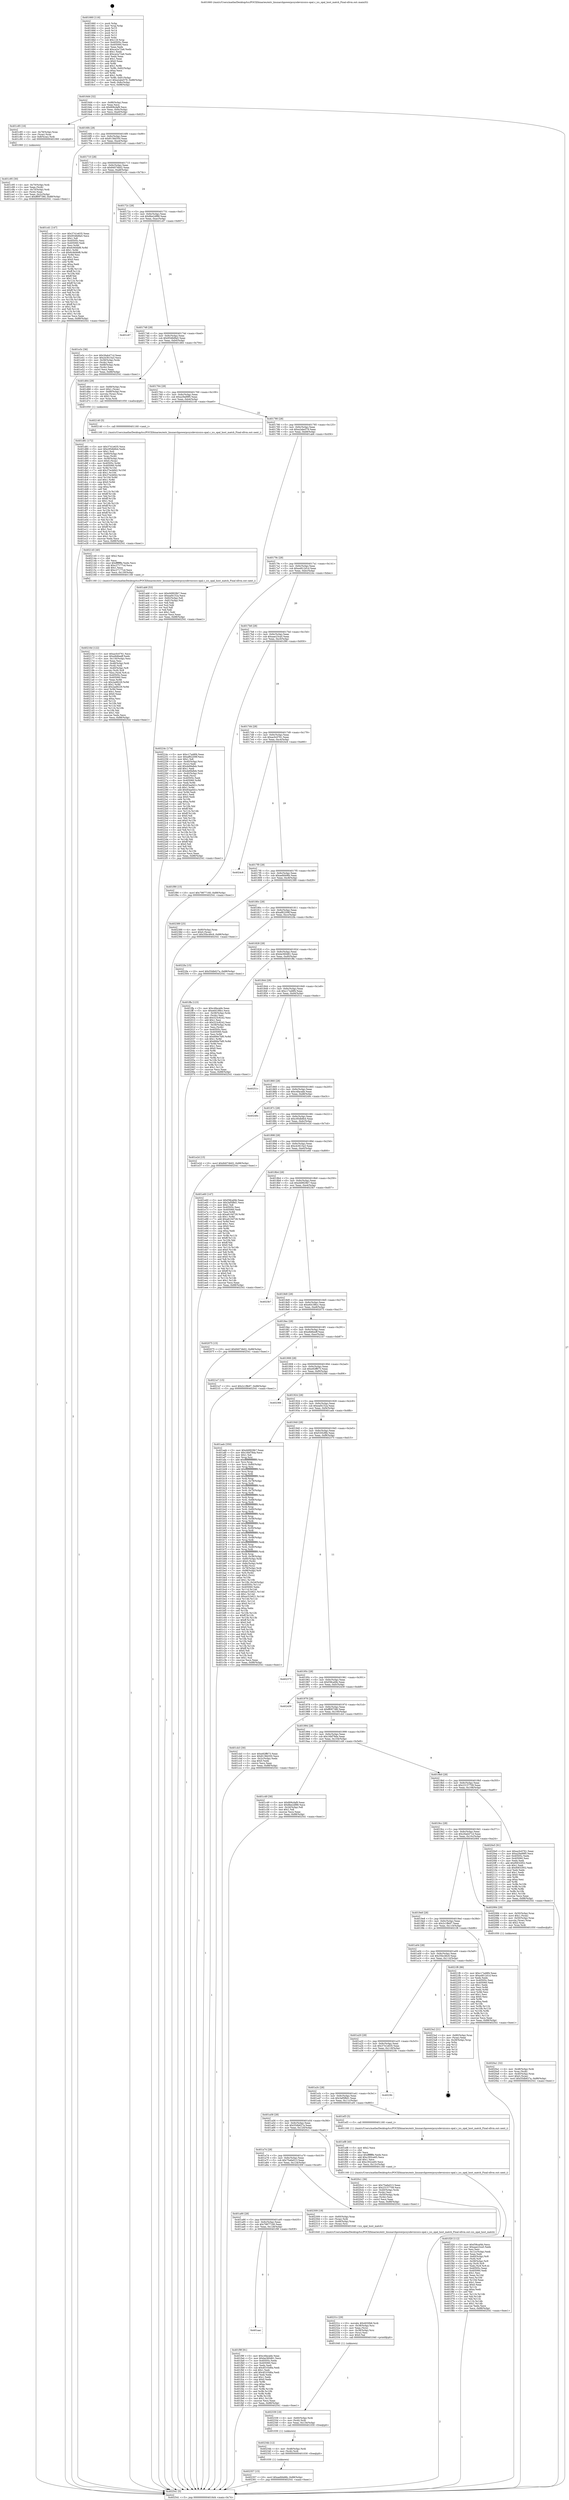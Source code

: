 digraph "0x401660" {
  label = "0x401660 (/mnt/c/Users/mathe/Desktop/tcc/POCII/binaries/extr_linuxarchpowerpcsysdevxicsics-opal.c_ics_opal_host_match_Final-ollvm.out::main(0))"
  labelloc = "t"
  node[shape=record]

  Entry [label="",width=0.3,height=0.3,shape=circle,fillcolor=black,style=filled]
  "0x4016d4" [label="{
     0x4016d4 [32]\l
     | [instrs]\l
     &nbsp;&nbsp;0x4016d4 \<+6\>: mov -0x88(%rbp),%eax\l
     &nbsp;&nbsp;0x4016da \<+2\>: mov %eax,%ecx\l
     &nbsp;&nbsp;0x4016dc \<+6\>: sub $0x806cfaf9,%ecx\l
     &nbsp;&nbsp;0x4016e2 \<+6\>: mov %eax,-0x9c(%rbp)\l
     &nbsp;&nbsp;0x4016e8 \<+6\>: mov %ecx,-0xa0(%rbp)\l
     &nbsp;&nbsp;0x4016ee \<+6\>: je 0000000000401c85 \<main+0x625\>\l
  }"]
  "0x401c85" [label="{
     0x401c85 [16]\l
     | [instrs]\l
     &nbsp;&nbsp;0x401c85 \<+4\>: mov -0x78(%rbp),%rax\l
     &nbsp;&nbsp;0x401c89 \<+3\>: mov (%rax),%rax\l
     &nbsp;&nbsp;0x401c8c \<+4\>: mov 0x8(%rax),%rdi\l
     &nbsp;&nbsp;0x401c90 \<+5\>: call 0000000000401060 \<atoi@plt\>\l
     | [calls]\l
     &nbsp;&nbsp;0x401060 \{1\} (unknown)\l
  }"]
  "0x4016f4" [label="{
     0x4016f4 [28]\l
     | [instrs]\l
     &nbsp;&nbsp;0x4016f4 \<+5\>: jmp 00000000004016f9 \<main+0x99\>\l
     &nbsp;&nbsp;0x4016f9 \<+6\>: mov -0x9c(%rbp),%eax\l
     &nbsp;&nbsp;0x4016ff \<+5\>: sub $0x8138d350,%eax\l
     &nbsp;&nbsp;0x401704 \<+6\>: mov %eax,-0xa4(%rbp)\l
     &nbsp;&nbsp;0x40170a \<+6\>: je 0000000000401cd1 \<main+0x671\>\l
  }"]
  Exit [label="",width=0.3,height=0.3,shape=circle,fillcolor=black,style=filled,peripheries=2]
  "0x401cd1" [label="{
     0x401cd1 [147]\l
     | [instrs]\l
     &nbsp;&nbsp;0x401cd1 \<+5\>: mov $0x3741e635,%eax\l
     &nbsp;&nbsp;0x401cd6 \<+5\>: mov $0x9548d9a5,%ecx\l
     &nbsp;&nbsp;0x401cdb \<+2\>: mov $0x1,%dl\l
     &nbsp;&nbsp;0x401cdd \<+7\>: mov 0x40505c,%esi\l
     &nbsp;&nbsp;0x401ce4 \<+7\>: mov 0x405060,%edi\l
     &nbsp;&nbsp;0x401ceb \<+3\>: mov %esi,%r8d\l
     &nbsp;&nbsp;0x401cee \<+7\>: add $0x6c9d4bf8,%r8d\l
     &nbsp;&nbsp;0x401cf5 \<+4\>: sub $0x1,%r8d\l
     &nbsp;&nbsp;0x401cf9 \<+7\>: sub $0x6c9d4bf8,%r8d\l
     &nbsp;&nbsp;0x401d00 \<+4\>: imul %r8d,%esi\l
     &nbsp;&nbsp;0x401d04 \<+3\>: and $0x1,%esi\l
     &nbsp;&nbsp;0x401d07 \<+3\>: cmp $0x0,%esi\l
     &nbsp;&nbsp;0x401d0a \<+4\>: sete %r9b\l
     &nbsp;&nbsp;0x401d0e \<+3\>: cmp $0xa,%edi\l
     &nbsp;&nbsp;0x401d11 \<+4\>: setl %r10b\l
     &nbsp;&nbsp;0x401d15 \<+3\>: mov %r9b,%r11b\l
     &nbsp;&nbsp;0x401d18 \<+4\>: xor $0xff,%r11b\l
     &nbsp;&nbsp;0x401d1c \<+3\>: mov %r10b,%bl\l
     &nbsp;&nbsp;0x401d1f \<+3\>: xor $0xff,%bl\l
     &nbsp;&nbsp;0x401d22 \<+3\>: xor $0x1,%dl\l
     &nbsp;&nbsp;0x401d25 \<+3\>: mov %r11b,%r14b\l
     &nbsp;&nbsp;0x401d28 \<+4\>: and $0xff,%r14b\l
     &nbsp;&nbsp;0x401d2c \<+3\>: and %dl,%r9b\l
     &nbsp;&nbsp;0x401d2f \<+3\>: mov %bl,%r15b\l
     &nbsp;&nbsp;0x401d32 \<+4\>: and $0xff,%r15b\l
     &nbsp;&nbsp;0x401d36 \<+3\>: and %dl,%r10b\l
     &nbsp;&nbsp;0x401d39 \<+3\>: or %r9b,%r14b\l
     &nbsp;&nbsp;0x401d3c \<+3\>: or %r10b,%r15b\l
     &nbsp;&nbsp;0x401d3f \<+3\>: xor %r15b,%r14b\l
     &nbsp;&nbsp;0x401d42 \<+3\>: or %bl,%r11b\l
     &nbsp;&nbsp;0x401d45 \<+4\>: xor $0xff,%r11b\l
     &nbsp;&nbsp;0x401d49 \<+3\>: or $0x1,%dl\l
     &nbsp;&nbsp;0x401d4c \<+3\>: and %dl,%r11b\l
     &nbsp;&nbsp;0x401d4f \<+3\>: or %r11b,%r14b\l
     &nbsp;&nbsp;0x401d52 \<+4\>: test $0x1,%r14b\l
     &nbsp;&nbsp;0x401d56 \<+3\>: cmovne %ecx,%eax\l
     &nbsp;&nbsp;0x401d59 \<+6\>: mov %eax,-0x88(%rbp)\l
     &nbsp;&nbsp;0x401d5f \<+5\>: jmp 0000000000402541 \<main+0xee1\>\l
  }"]
  "0x401710" [label="{
     0x401710 [28]\l
     | [instrs]\l
     &nbsp;&nbsp;0x401710 \<+5\>: jmp 0000000000401715 \<main+0xb5\>\l
     &nbsp;&nbsp;0x401715 \<+6\>: mov -0x9c(%rbp),%eax\l
     &nbsp;&nbsp;0x40171b \<+5\>: sub $0x84074b02,%eax\l
     &nbsp;&nbsp;0x401720 \<+6\>: mov %eax,-0xa8(%rbp)\l
     &nbsp;&nbsp;0x401726 \<+6\>: je 0000000000401e3c \<main+0x7dc\>\l
  }"]
  "0x402357" [label="{
     0x402357 [15]\l
     | [instrs]\l
     &nbsp;&nbsp;0x402357 \<+10\>: movl $0xaefd4d6b,-0x88(%rbp)\l
     &nbsp;&nbsp;0x402361 \<+5\>: jmp 0000000000402541 \<main+0xee1\>\l
  }"]
  "0x401e3c" [label="{
     0x401e3c [36]\l
     | [instrs]\l
     &nbsp;&nbsp;0x401e3c \<+5\>: mov $0x26ab471d,%eax\l
     &nbsp;&nbsp;0x401e41 \<+5\>: mov $0xcb3615a3,%ecx\l
     &nbsp;&nbsp;0x401e46 \<+4\>: mov -0x58(%rbp),%rdx\l
     &nbsp;&nbsp;0x401e4a \<+2\>: mov (%rdx),%esi\l
     &nbsp;&nbsp;0x401e4c \<+4\>: mov -0x68(%rbp),%rdx\l
     &nbsp;&nbsp;0x401e50 \<+2\>: cmp (%rdx),%esi\l
     &nbsp;&nbsp;0x401e52 \<+3\>: cmovl %ecx,%eax\l
     &nbsp;&nbsp;0x401e55 \<+6\>: mov %eax,-0x88(%rbp)\l
     &nbsp;&nbsp;0x401e5b \<+5\>: jmp 0000000000402541 \<main+0xee1\>\l
  }"]
  "0x40172c" [label="{
     0x40172c [28]\l
     | [instrs]\l
     &nbsp;&nbsp;0x40172c \<+5\>: jmp 0000000000401731 \<main+0xd1\>\l
     &nbsp;&nbsp;0x401731 \<+6\>: mov -0x9c(%rbp),%eax\l
     &nbsp;&nbsp;0x401737 \<+5\>: sub $0x8be2df88,%eax\l
     &nbsp;&nbsp;0x40173c \<+6\>: mov %eax,-0xac(%rbp)\l
     &nbsp;&nbsp;0x401742 \<+6\>: je 0000000000401c67 \<main+0x607\>\l
  }"]
  "0x40234b" [label="{
     0x40234b [12]\l
     | [instrs]\l
     &nbsp;&nbsp;0x40234b \<+4\>: mov -0x48(%rbp),%rdi\l
     &nbsp;&nbsp;0x40234f \<+3\>: mov (%rdi),%rdi\l
     &nbsp;&nbsp;0x402352 \<+5\>: call 0000000000401030 \<free@plt\>\l
     | [calls]\l
     &nbsp;&nbsp;0x401030 \{1\} (unknown)\l
  }"]
  "0x401c67" [label="{
     0x401c67\l
  }", style=dashed]
  "0x401748" [label="{
     0x401748 [28]\l
     | [instrs]\l
     &nbsp;&nbsp;0x401748 \<+5\>: jmp 000000000040174d \<main+0xed\>\l
     &nbsp;&nbsp;0x40174d \<+6\>: mov -0x9c(%rbp),%eax\l
     &nbsp;&nbsp;0x401753 \<+5\>: sub $0x9548d9a5,%eax\l
     &nbsp;&nbsp;0x401758 \<+6\>: mov %eax,-0xb0(%rbp)\l
     &nbsp;&nbsp;0x40175e \<+6\>: je 0000000000401d64 \<main+0x704\>\l
  }"]
  "0x402339" [label="{
     0x402339 [18]\l
     | [instrs]\l
     &nbsp;&nbsp;0x402339 \<+4\>: mov -0x60(%rbp),%rdi\l
     &nbsp;&nbsp;0x40233d \<+3\>: mov (%rdi),%rdi\l
     &nbsp;&nbsp;0x402340 \<+6\>: mov %eax,-0x134(%rbp)\l
     &nbsp;&nbsp;0x402346 \<+5\>: call 0000000000401030 \<free@plt\>\l
     | [calls]\l
     &nbsp;&nbsp;0x401030 \{1\} (unknown)\l
  }"]
  "0x401d64" [label="{
     0x401d64 [29]\l
     | [instrs]\l
     &nbsp;&nbsp;0x401d64 \<+4\>: mov -0x68(%rbp),%rax\l
     &nbsp;&nbsp;0x401d68 \<+6\>: movl $0x1,(%rax)\l
     &nbsp;&nbsp;0x401d6e \<+4\>: mov -0x68(%rbp),%rax\l
     &nbsp;&nbsp;0x401d72 \<+3\>: movslq (%rax),%rax\l
     &nbsp;&nbsp;0x401d75 \<+4\>: shl $0x2,%rax\l
     &nbsp;&nbsp;0x401d79 \<+3\>: mov %rax,%rdi\l
     &nbsp;&nbsp;0x401d7c \<+5\>: call 0000000000401050 \<malloc@plt\>\l
     | [calls]\l
     &nbsp;&nbsp;0x401050 \{1\} (unknown)\l
  }"]
  "0x401764" [label="{
     0x401764 [28]\l
     | [instrs]\l
     &nbsp;&nbsp;0x401764 \<+5\>: jmp 0000000000401769 \<main+0x109\>\l
     &nbsp;&nbsp;0x401769 \<+6\>: mov -0x9c(%rbp),%eax\l
     &nbsp;&nbsp;0x40176f \<+5\>: sub $0xa29a99f5,%eax\l
     &nbsp;&nbsp;0x401774 \<+6\>: mov %eax,-0xb4(%rbp)\l
     &nbsp;&nbsp;0x40177a \<+6\>: je 0000000000402140 \<main+0xae0\>\l
  }"]
  "0x40231c" [label="{
     0x40231c [29]\l
     | [instrs]\l
     &nbsp;&nbsp;0x40231c \<+10\>: movabs $0x4030b6,%rdi\l
     &nbsp;&nbsp;0x402326 \<+4\>: mov -0x38(%rbp),%rsi\l
     &nbsp;&nbsp;0x40232a \<+2\>: mov %eax,(%rsi)\l
     &nbsp;&nbsp;0x40232c \<+4\>: mov -0x38(%rbp),%rsi\l
     &nbsp;&nbsp;0x402330 \<+2\>: mov (%rsi),%esi\l
     &nbsp;&nbsp;0x402332 \<+2\>: mov $0x0,%al\l
     &nbsp;&nbsp;0x402334 \<+5\>: call 0000000000401040 \<printf@plt\>\l
     | [calls]\l
     &nbsp;&nbsp;0x401040 \{1\} (unknown)\l
  }"]
  "0x402140" [label="{
     0x402140 [5]\l
     | [instrs]\l
     &nbsp;&nbsp;0x402140 \<+5\>: call 0000000000401160 \<next_i\>\l
     | [calls]\l
     &nbsp;&nbsp;0x401160 \{1\} (/mnt/c/Users/mathe/Desktop/tcc/POCII/binaries/extr_linuxarchpowerpcsysdevxicsics-opal.c_ics_opal_host_match_Final-ollvm.out::next_i)\l
  }"]
  "0x401780" [label="{
     0x401780 [28]\l
     | [instrs]\l
     &nbsp;&nbsp;0x401780 \<+5\>: jmp 0000000000401785 \<main+0x125\>\l
     &nbsp;&nbsp;0x401785 \<+6\>: mov -0x9c(%rbp),%eax\l
     &nbsp;&nbsp;0x40178b \<+5\>: sub $0xa2abe579,%eax\l
     &nbsp;&nbsp;0x401790 \<+6\>: mov %eax,-0xb8(%rbp)\l
     &nbsp;&nbsp;0x401796 \<+6\>: je 0000000000401ab6 \<main+0x456\>\l
  }"]
  "0x40216d" [label="{
     0x40216d [122]\l
     | [instrs]\l
     &nbsp;&nbsp;0x40216d \<+5\>: mov $0xac0c0761,%ecx\l
     &nbsp;&nbsp;0x402172 \<+5\>: mov $0xe8d6eeff,%edx\l
     &nbsp;&nbsp;0x402177 \<+6\>: mov -0x130(%rbp),%esi\l
     &nbsp;&nbsp;0x40217d \<+3\>: imul %eax,%esi\l
     &nbsp;&nbsp;0x402180 \<+4\>: mov -0x48(%rbp),%rdi\l
     &nbsp;&nbsp;0x402184 \<+3\>: mov (%rdi),%rdi\l
     &nbsp;&nbsp;0x402187 \<+4\>: mov -0x40(%rbp),%r8\l
     &nbsp;&nbsp;0x40218b \<+3\>: movslq (%r8),%r8\l
     &nbsp;&nbsp;0x40218e \<+4\>: mov %esi,(%rdi,%r8,4)\l
     &nbsp;&nbsp;0x402192 \<+7\>: mov 0x40505c,%eax\l
     &nbsp;&nbsp;0x402199 \<+7\>: mov 0x405060,%esi\l
     &nbsp;&nbsp;0x4021a0 \<+3\>: mov %eax,%r9d\l
     &nbsp;&nbsp;0x4021a3 \<+7\>: sub $0x2ad8229,%r9d\l
     &nbsp;&nbsp;0x4021aa \<+4\>: sub $0x1,%r9d\l
     &nbsp;&nbsp;0x4021ae \<+7\>: add $0x2ad8229,%r9d\l
     &nbsp;&nbsp;0x4021b5 \<+4\>: imul %r9d,%eax\l
     &nbsp;&nbsp;0x4021b9 \<+3\>: and $0x1,%eax\l
     &nbsp;&nbsp;0x4021bc \<+3\>: cmp $0x0,%eax\l
     &nbsp;&nbsp;0x4021bf \<+4\>: sete %r10b\l
     &nbsp;&nbsp;0x4021c3 \<+3\>: cmp $0xa,%esi\l
     &nbsp;&nbsp;0x4021c6 \<+4\>: setl %r11b\l
     &nbsp;&nbsp;0x4021ca \<+3\>: mov %r10b,%bl\l
     &nbsp;&nbsp;0x4021cd \<+3\>: and %r11b,%bl\l
     &nbsp;&nbsp;0x4021d0 \<+3\>: xor %r11b,%r10b\l
     &nbsp;&nbsp;0x4021d3 \<+3\>: or %r10b,%bl\l
     &nbsp;&nbsp;0x4021d6 \<+3\>: test $0x1,%bl\l
     &nbsp;&nbsp;0x4021d9 \<+3\>: cmovne %edx,%ecx\l
     &nbsp;&nbsp;0x4021dc \<+6\>: mov %ecx,-0x88(%rbp)\l
     &nbsp;&nbsp;0x4021e2 \<+5\>: jmp 0000000000402541 \<main+0xee1\>\l
  }"]
  "0x401ab6" [label="{
     0x401ab6 [53]\l
     | [instrs]\l
     &nbsp;&nbsp;0x401ab6 \<+5\>: mov $0xd49929b7,%eax\l
     &nbsp;&nbsp;0x401abb \<+5\>: mov $0xeaf4152a,%ecx\l
     &nbsp;&nbsp;0x401ac0 \<+6\>: mov -0x82(%rbp),%dl\l
     &nbsp;&nbsp;0x401ac6 \<+7\>: mov -0x81(%rbp),%sil\l
     &nbsp;&nbsp;0x401acd \<+3\>: mov %dl,%dil\l
     &nbsp;&nbsp;0x401ad0 \<+3\>: and %sil,%dil\l
     &nbsp;&nbsp;0x401ad3 \<+3\>: xor %sil,%dl\l
     &nbsp;&nbsp;0x401ad6 \<+3\>: or %dl,%dil\l
     &nbsp;&nbsp;0x401ad9 \<+4\>: test $0x1,%dil\l
     &nbsp;&nbsp;0x401add \<+3\>: cmovne %ecx,%eax\l
     &nbsp;&nbsp;0x401ae0 \<+6\>: mov %eax,-0x88(%rbp)\l
     &nbsp;&nbsp;0x401ae6 \<+5\>: jmp 0000000000402541 \<main+0xee1\>\l
  }"]
  "0x40179c" [label="{
     0x40179c [28]\l
     | [instrs]\l
     &nbsp;&nbsp;0x40179c \<+5\>: jmp 00000000004017a1 \<main+0x141\>\l
     &nbsp;&nbsp;0x4017a1 \<+6\>: mov -0x9c(%rbp),%eax\l
     &nbsp;&nbsp;0x4017a7 \<+5\>: sub $0xa4812d1d,%eax\l
     &nbsp;&nbsp;0x4017ac \<+6\>: mov %eax,-0xbc(%rbp)\l
     &nbsp;&nbsp;0x4017b2 \<+6\>: je 000000000040224c \<main+0xbec\>\l
  }"]
  "0x402541" [label="{
     0x402541 [5]\l
     | [instrs]\l
     &nbsp;&nbsp;0x402541 \<+5\>: jmp 00000000004016d4 \<main+0x74\>\l
  }"]
  "0x401660" [label="{
     0x401660 [116]\l
     | [instrs]\l
     &nbsp;&nbsp;0x401660 \<+1\>: push %rbp\l
     &nbsp;&nbsp;0x401661 \<+3\>: mov %rsp,%rbp\l
     &nbsp;&nbsp;0x401664 \<+2\>: push %r15\l
     &nbsp;&nbsp;0x401666 \<+2\>: push %r14\l
     &nbsp;&nbsp;0x401668 \<+2\>: push %r13\l
     &nbsp;&nbsp;0x40166a \<+2\>: push %r12\l
     &nbsp;&nbsp;0x40166c \<+1\>: push %rbx\l
     &nbsp;&nbsp;0x40166d \<+7\>: sub $0x118,%rsp\l
     &nbsp;&nbsp;0x401674 \<+7\>: mov 0x40505c,%eax\l
     &nbsp;&nbsp;0x40167b \<+7\>: mov 0x405060,%ecx\l
     &nbsp;&nbsp;0x401682 \<+2\>: mov %eax,%edx\l
     &nbsp;&nbsp;0x401684 \<+6\>: add $0xca2a72a6,%edx\l
     &nbsp;&nbsp;0x40168a \<+3\>: sub $0x1,%edx\l
     &nbsp;&nbsp;0x40168d \<+6\>: sub $0xca2a72a6,%edx\l
     &nbsp;&nbsp;0x401693 \<+3\>: imul %edx,%eax\l
     &nbsp;&nbsp;0x401696 \<+3\>: and $0x1,%eax\l
     &nbsp;&nbsp;0x401699 \<+3\>: cmp $0x0,%eax\l
     &nbsp;&nbsp;0x40169c \<+4\>: sete %r8b\l
     &nbsp;&nbsp;0x4016a0 \<+4\>: and $0x1,%r8b\l
     &nbsp;&nbsp;0x4016a4 \<+7\>: mov %r8b,-0x82(%rbp)\l
     &nbsp;&nbsp;0x4016ab \<+3\>: cmp $0xa,%ecx\l
     &nbsp;&nbsp;0x4016ae \<+4\>: setl %r8b\l
     &nbsp;&nbsp;0x4016b2 \<+4\>: and $0x1,%r8b\l
     &nbsp;&nbsp;0x4016b6 \<+7\>: mov %r8b,-0x81(%rbp)\l
     &nbsp;&nbsp;0x4016bd \<+10\>: movl $0xa2abe579,-0x88(%rbp)\l
     &nbsp;&nbsp;0x4016c7 \<+6\>: mov %edi,-0x8c(%rbp)\l
     &nbsp;&nbsp;0x4016cd \<+7\>: mov %rsi,-0x98(%rbp)\l
  }"]
  "0x402145" [label="{
     0x402145 [40]\l
     | [instrs]\l
     &nbsp;&nbsp;0x402145 \<+5\>: mov $0x2,%ecx\l
     &nbsp;&nbsp;0x40214a \<+1\>: cltd\l
     &nbsp;&nbsp;0x40214b \<+2\>: idiv %ecx\l
     &nbsp;&nbsp;0x40214d \<+6\>: imul $0xfffffffe,%edx,%ecx\l
     &nbsp;&nbsp;0x402153 \<+6\>: sub $0xc27177cd,%ecx\l
     &nbsp;&nbsp;0x402159 \<+3\>: add $0x1,%ecx\l
     &nbsp;&nbsp;0x40215c \<+6\>: add $0xc27177cd,%ecx\l
     &nbsp;&nbsp;0x402162 \<+6\>: mov %ecx,-0x130(%rbp)\l
     &nbsp;&nbsp;0x402168 \<+5\>: call 0000000000401160 \<next_i\>\l
     | [calls]\l
     &nbsp;&nbsp;0x401160 \{1\} (/mnt/c/Users/mathe/Desktop/tcc/POCII/binaries/extr_linuxarchpowerpcsysdevxicsics-opal.c_ics_opal_host_match_Final-ollvm.out::next_i)\l
  }"]
  "0x40224c" [label="{
     0x40224c [174]\l
     | [instrs]\l
     &nbsp;&nbsp;0x40224c \<+5\>: mov $0xc17a48f4,%eax\l
     &nbsp;&nbsp;0x402251 \<+5\>: mov $0xaf82209f,%ecx\l
     &nbsp;&nbsp;0x402256 \<+2\>: mov $0x1,%dl\l
     &nbsp;&nbsp;0x402258 \<+4\>: mov -0x40(%rbp),%rsi\l
     &nbsp;&nbsp;0x40225c \<+2\>: mov (%rsi),%edi\l
     &nbsp;&nbsp;0x40225e \<+6\>: add $0xde6fa8eb,%edi\l
     &nbsp;&nbsp;0x402264 \<+3\>: add $0x1,%edi\l
     &nbsp;&nbsp;0x402267 \<+6\>: sub $0xde6fa8eb,%edi\l
     &nbsp;&nbsp;0x40226d \<+4\>: mov -0x40(%rbp),%rsi\l
     &nbsp;&nbsp;0x402271 \<+2\>: mov %edi,(%rsi)\l
     &nbsp;&nbsp;0x402273 \<+7\>: mov 0x40505c,%edi\l
     &nbsp;&nbsp;0x40227a \<+8\>: mov 0x405060,%r8d\l
     &nbsp;&nbsp;0x402282 \<+3\>: mov %edi,%r9d\l
     &nbsp;&nbsp;0x402285 \<+7\>: sub $0x83aa0d1c,%r9d\l
     &nbsp;&nbsp;0x40228c \<+4\>: sub $0x1,%r9d\l
     &nbsp;&nbsp;0x402290 \<+7\>: add $0x83aa0d1c,%r9d\l
     &nbsp;&nbsp;0x402297 \<+4\>: imul %r9d,%edi\l
     &nbsp;&nbsp;0x40229b \<+3\>: and $0x1,%edi\l
     &nbsp;&nbsp;0x40229e \<+3\>: cmp $0x0,%edi\l
     &nbsp;&nbsp;0x4022a1 \<+4\>: sete %r10b\l
     &nbsp;&nbsp;0x4022a5 \<+4\>: cmp $0xa,%r8d\l
     &nbsp;&nbsp;0x4022a9 \<+4\>: setl %r11b\l
     &nbsp;&nbsp;0x4022ad \<+3\>: mov %r10b,%bl\l
     &nbsp;&nbsp;0x4022b0 \<+3\>: xor $0xff,%bl\l
     &nbsp;&nbsp;0x4022b3 \<+3\>: mov %r11b,%r14b\l
     &nbsp;&nbsp;0x4022b6 \<+4\>: xor $0xff,%r14b\l
     &nbsp;&nbsp;0x4022ba \<+3\>: xor $0x0,%dl\l
     &nbsp;&nbsp;0x4022bd \<+3\>: mov %bl,%r15b\l
     &nbsp;&nbsp;0x4022c0 \<+4\>: and $0x0,%r15b\l
     &nbsp;&nbsp;0x4022c4 \<+3\>: and %dl,%r10b\l
     &nbsp;&nbsp;0x4022c7 \<+3\>: mov %r14b,%r12b\l
     &nbsp;&nbsp;0x4022ca \<+4\>: and $0x0,%r12b\l
     &nbsp;&nbsp;0x4022ce \<+3\>: and %dl,%r11b\l
     &nbsp;&nbsp;0x4022d1 \<+3\>: or %r10b,%r15b\l
     &nbsp;&nbsp;0x4022d4 \<+3\>: or %r11b,%r12b\l
     &nbsp;&nbsp;0x4022d7 \<+3\>: xor %r12b,%r15b\l
     &nbsp;&nbsp;0x4022da \<+3\>: or %r14b,%bl\l
     &nbsp;&nbsp;0x4022dd \<+3\>: xor $0xff,%bl\l
     &nbsp;&nbsp;0x4022e0 \<+3\>: or $0x0,%dl\l
     &nbsp;&nbsp;0x4022e3 \<+2\>: and %dl,%bl\l
     &nbsp;&nbsp;0x4022e5 \<+3\>: or %bl,%r15b\l
     &nbsp;&nbsp;0x4022e8 \<+4\>: test $0x1,%r15b\l
     &nbsp;&nbsp;0x4022ec \<+3\>: cmovne %ecx,%eax\l
     &nbsp;&nbsp;0x4022ef \<+6\>: mov %eax,-0x88(%rbp)\l
     &nbsp;&nbsp;0x4022f5 \<+5\>: jmp 0000000000402541 \<main+0xee1\>\l
  }"]
  "0x4017b8" [label="{
     0x4017b8 [28]\l
     | [instrs]\l
     &nbsp;&nbsp;0x4017b8 \<+5\>: jmp 00000000004017bd \<main+0x15d\>\l
     &nbsp;&nbsp;0x4017bd \<+6\>: mov -0x9c(%rbp),%eax\l
     &nbsp;&nbsp;0x4017c3 \<+5\>: sub $0xaae23ca5,%eax\l
     &nbsp;&nbsp;0x4017c8 \<+6\>: mov %eax,-0xc0(%rbp)\l
     &nbsp;&nbsp;0x4017ce \<+6\>: je 0000000000401f90 \<main+0x930\>\l
  }"]
  "0x4020a1" [label="{
     0x4020a1 [32]\l
     | [instrs]\l
     &nbsp;&nbsp;0x4020a1 \<+4\>: mov -0x48(%rbp),%rdi\l
     &nbsp;&nbsp;0x4020a5 \<+3\>: mov %rax,(%rdi)\l
     &nbsp;&nbsp;0x4020a8 \<+4\>: mov -0x40(%rbp),%rax\l
     &nbsp;&nbsp;0x4020ac \<+6\>: movl $0x0,(%rax)\l
     &nbsp;&nbsp;0x4020b2 \<+10\>: movl $0x55db627a,-0x88(%rbp)\l
     &nbsp;&nbsp;0x4020bc \<+5\>: jmp 0000000000402541 \<main+0xee1\>\l
  }"]
  "0x401f90" [label="{
     0x401f90 [15]\l
     | [instrs]\l
     &nbsp;&nbsp;0x401f90 \<+10\>: movl $0x79877160,-0x88(%rbp)\l
     &nbsp;&nbsp;0x401f9a \<+5\>: jmp 0000000000402541 \<main+0xee1\>\l
  }"]
  "0x4017d4" [label="{
     0x4017d4 [28]\l
     | [instrs]\l
     &nbsp;&nbsp;0x4017d4 \<+5\>: jmp 00000000004017d9 \<main+0x179\>\l
     &nbsp;&nbsp;0x4017d9 \<+6\>: mov -0x9c(%rbp),%eax\l
     &nbsp;&nbsp;0x4017df \<+5\>: sub $0xac0c0761,%eax\l
     &nbsp;&nbsp;0x4017e4 \<+6\>: mov %eax,-0xc4(%rbp)\l
     &nbsp;&nbsp;0x4017ea \<+6\>: je 00000000004024c6 \<main+0xe66\>\l
  }"]
  "0x401aac" [label="{
     0x401aac\l
  }", style=dashed]
  "0x4024c6" [label="{
     0x4024c6\l
  }", style=dashed]
  "0x4017f0" [label="{
     0x4017f0 [28]\l
     | [instrs]\l
     &nbsp;&nbsp;0x4017f0 \<+5\>: jmp 00000000004017f5 \<main+0x195\>\l
     &nbsp;&nbsp;0x4017f5 \<+6\>: mov -0x9c(%rbp),%eax\l
     &nbsp;&nbsp;0x4017fb \<+5\>: sub $0xaefd4d6b,%eax\l
     &nbsp;&nbsp;0x401800 \<+6\>: mov %eax,-0xc8(%rbp)\l
     &nbsp;&nbsp;0x401806 \<+6\>: je 0000000000402389 \<main+0xd29\>\l
  }"]
  "0x401f9f" [label="{
     0x401f9f [91]\l
     | [instrs]\l
     &nbsp;&nbsp;0x401f9f \<+5\>: mov $0xc4facabb,%eax\l
     &nbsp;&nbsp;0x401fa4 \<+5\>: mov $0xbe360d61,%ecx\l
     &nbsp;&nbsp;0x401fa9 \<+7\>: mov 0x40505c,%edx\l
     &nbsp;&nbsp;0x401fb0 \<+7\>: mov 0x405060,%esi\l
     &nbsp;&nbsp;0x401fb7 \<+2\>: mov %edx,%edi\l
     &nbsp;&nbsp;0x401fb9 \<+6\>: sub $0x4f103d6a,%edi\l
     &nbsp;&nbsp;0x401fbf \<+3\>: sub $0x1,%edi\l
     &nbsp;&nbsp;0x401fc2 \<+6\>: add $0x4f103d6a,%edi\l
     &nbsp;&nbsp;0x401fc8 \<+3\>: imul %edi,%edx\l
     &nbsp;&nbsp;0x401fcb \<+3\>: and $0x1,%edx\l
     &nbsp;&nbsp;0x401fce \<+3\>: cmp $0x0,%edx\l
     &nbsp;&nbsp;0x401fd1 \<+4\>: sete %r8b\l
     &nbsp;&nbsp;0x401fd5 \<+3\>: cmp $0xa,%esi\l
     &nbsp;&nbsp;0x401fd8 \<+4\>: setl %r9b\l
     &nbsp;&nbsp;0x401fdc \<+3\>: mov %r8b,%r10b\l
     &nbsp;&nbsp;0x401fdf \<+3\>: and %r9b,%r10b\l
     &nbsp;&nbsp;0x401fe2 \<+3\>: xor %r9b,%r8b\l
     &nbsp;&nbsp;0x401fe5 \<+3\>: or %r8b,%r10b\l
     &nbsp;&nbsp;0x401fe8 \<+4\>: test $0x1,%r10b\l
     &nbsp;&nbsp;0x401fec \<+3\>: cmovne %ecx,%eax\l
     &nbsp;&nbsp;0x401fef \<+6\>: mov %eax,-0x88(%rbp)\l
     &nbsp;&nbsp;0x401ff5 \<+5\>: jmp 0000000000402541 \<main+0xee1\>\l
  }"]
  "0x402389" [label="{
     0x402389 [25]\l
     | [instrs]\l
     &nbsp;&nbsp;0x402389 \<+4\>: mov -0x80(%rbp),%rax\l
     &nbsp;&nbsp;0x40238d \<+6\>: movl $0x0,(%rax)\l
     &nbsp;&nbsp;0x402393 \<+10\>: movl $0x35bc46c9,-0x88(%rbp)\l
     &nbsp;&nbsp;0x40239d \<+5\>: jmp 0000000000402541 \<main+0xee1\>\l
  }"]
  "0x40180c" [label="{
     0x40180c [28]\l
     | [instrs]\l
     &nbsp;&nbsp;0x40180c \<+5\>: jmp 0000000000401811 \<main+0x1b1\>\l
     &nbsp;&nbsp;0x401811 \<+6\>: mov -0x9c(%rbp),%eax\l
     &nbsp;&nbsp;0x401817 \<+5\>: sub $0xaf82209f,%eax\l
     &nbsp;&nbsp;0x40181c \<+6\>: mov %eax,-0xcc(%rbp)\l
     &nbsp;&nbsp;0x401822 \<+6\>: je 00000000004022fa \<main+0xc9a\>\l
  }"]
  "0x401a90" [label="{
     0x401a90 [28]\l
     | [instrs]\l
     &nbsp;&nbsp;0x401a90 \<+5\>: jmp 0000000000401a95 \<main+0x435\>\l
     &nbsp;&nbsp;0x401a95 \<+6\>: mov -0x9c(%rbp),%eax\l
     &nbsp;&nbsp;0x401a9b \<+5\>: sub $0x79877160,%eax\l
     &nbsp;&nbsp;0x401aa0 \<+6\>: mov %eax,-0x128(%rbp)\l
     &nbsp;&nbsp;0x401aa6 \<+6\>: je 0000000000401f9f \<main+0x93f\>\l
  }"]
  "0x4022fa" [label="{
     0x4022fa [15]\l
     | [instrs]\l
     &nbsp;&nbsp;0x4022fa \<+10\>: movl $0x55db627a,-0x88(%rbp)\l
     &nbsp;&nbsp;0x402304 \<+5\>: jmp 0000000000402541 \<main+0xee1\>\l
  }"]
  "0x401828" [label="{
     0x401828 [28]\l
     | [instrs]\l
     &nbsp;&nbsp;0x401828 \<+5\>: jmp 000000000040182d \<main+0x1cd\>\l
     &nbsp;&nbsp;0x40182d \<+6\>: mov -0x9c(%rbp),%eax\l
     &nbsp;&nbsp;0x401833 \<+5\>: sub $0xbe360d61,%eax\l
     &nbsp;&nbsp;0x401838 \<+6\>: mov %eax,-0xd0(%rbp)\l
     &nbsp;&nbsp;0x40183e \<+6\>: je 0000000000401ffa \<main+0x99a\>\l
  }"]
  "0x402309" [label="{
     0x402309 [19]\l
     | [instrs]\l
     &nbsp;&nbsp;0x402309 \<+4\>: mov -0x60(%rbp),%rax\l
     &nbsp;&nbsp;0x40230d \<+3\>: mov (%rax),%rdi\l
     &nbsp;&nbsp;0x402310 \<+4\>: mov -0x48(%rbp),%rax\l
     &nbsp;&nbsp;0x402314 \<+3\>: mov (%rax),%rsi\l
     &nbsp;&nbsp;0x402317 \<+5\>: call 0000000000401640 \<ics_opal_host_match\>\l
     | [calls]\l
     &nbsp;&nbsp;0x401640 \{1\} (/mnt/c/Users/mathe/Desktop/tcc/POCII/binaries/extr_linuxarchpowerpcsysdevxicsics-opal.c_ics_opal_host_match_Final-ollvm.out::ics_opal_host_match)\l
  }"]
  "0x401ffa" [label="{
     0x401ffa [123]\l
     | [instrs]\l
     &nbsp;&nbsp;0x401ffa \<+5\>: mov $0xc4facabb,%eax\l
     &nbsp;&nbsp;0x401fff \<+5\>: mov $0xe64188cc,%ecx\l
     &nbsp;&nbsp;0x402004 \<+4\>: mov -0x58(%rbp),%rdx\l
     &nbsp;&nbsp;0x402008 \<+2\>: mov (%rdx),%esi\l
     &nbsp;&nbsp;0x40200a \<+6\>: add $0x523c8242,%esi\l
     &nbsp;&nbsp;0x402010 \<+3\>: add $0x1,%esi\l
     &nbsp;&nbsp;0x402013 \<+6\>: sub $0x523c8242,%esi\l
     &nbsp;&nbsp;0x402019 \<+4\>: mov -0x58(%rbp),%rdx\l
     &nbsp;&nbsp;0x40201d \<+2\>: mov %esi,(%rdx)\l
     &nbsp;&nbsp;0x40201f \<+7\>: mov 0x40505c,%esi\l
     &nbsp;&nbsp;0x402026 \<+7\>: mov 0x405060,%edi\l
     &nbsp;&nbsp;0x40202d \<+3\>: mov %esi,%r8d\l
     &nbsp;&nbsp;0x402030 \<+7\>: sub $0x666e7bf0,%r8d\l
     &nbsp;&nbsp;0x402037 \<+4\>: sub $0x1,%r8d\l
     &nbsp;&nbsp;0x40203b \<+7\>: add $0x666e7bf0,%r8d\l
     &nbsp;&nbsp;0x402042 \<+4\>: imul %r8d,%esi\l
     &nbsp;&nbsp;0x402046 \<+3\>: and $0x1,%esi\l
     &nbsp;&nbsp;0x402049 \<+3\>: cmp $0x0,%esi\l
     &nbsp;&nbsp;0x40204c \<+4\>: sete %r9b\l
     &nbsp;&nbsp;0x402050 \<+3\>: cmp $0xa,%edi\l
     &nbsp;&nbsp;0x402053 \<+4\>: setl %r10b\l
     &nbsp;&nbsp;0x402057 \<+3\>: mov %r9b,%r11b\l
     &nbsp;&nbsp;0x40205a \<+3\>: and %r10b,%r11b\l
     &nbsp;&nbsp;0x40205d \<+3\>: xor %r10b,%r9b\l
     &nbsp;&nbsp;0x402060 \<+3\>: or %r9b,%r11b\l
     &nbsp;&nbsp;0x402063 \<+4\>: test $0x1,%r11b\l
     &nbsp;&nbsp;0x402067 \<+3\>: cmovne %ecx,%eax\l
     &nbsp;&nbsp;0x40206a \<+6\>: mov %eax,-0x88(%rbp)\l
     &nbsp;&nbsp;0x402070 \<+5\>: jmp 0000000000402541 \<main+0xee1\>\l
  }"]
  "0x401844" [label="{
     0x401844 [28]\l
     | [instrs]\l
     &nbsp;&nbsp;0x401844 \<+5\>: jmp 0000000000401849 \<main+0x1e9\>\l
     &nbsp;&nbsp;0x401849 \<+6\>: mov -0x9c(%rbp),%eax\l
     &nbsp;&nbsp;0x40184f \<+5\>: sub $0xc17a48f4,%eax\l
     &nbsp;&nbsp;0x401854 \<+6\>: mov %eax,-0xd4(%rbp)\l
     &nbsp;&nbsp;0x40185a \<+6\>: je 000000000040251c \<main+0xebc\>\l
  }"]
  "0x401a74" [label="{
     0x401a74 [28]\l
     | [instrs]\l
     &nbsp;&nbsp;0x401a74 \<+5\>: jmp 0000000000401a79 \<main+0x419\>\l
     &nbsp;&nbsp;0x401a79 \<+6\>: mov -0x9c(%rbp),%eax\l
     &nbsp;&nbsp;0x401a7f \<+5\>: sub $0x75a6e013,%eax\l
     &nbsp;&nbsp;0x401a84 \<+6\>: mov %eax,-0x124(%rbp)\l
     &nbsp;&nbsp;0x401a8a \<+6\>: je 0000000000402309 \<main+0xca9\>\l
  }"]
  "0x40251c" [label="{
     0x40251c\l
  }", style=dashed]
  "0x401860" [label="{
     0x401860 [28]\l
     | [instrs]\l
     &nbsp;&nbsp;0x401860 \<+5\>: jmp 0000000000401865 \<main+0x205\>\l
     &nbsp;&nbsp;0x401865 \<+6\>: mov -0x9c(%rbp),%eax\l
     &nbsp;&nbsp;0x40186b \<+5\>: sub $0xc4facabb,%eax\l
     &nbsp;&nbsp;0x401870 \<+6\>: mov %eax,-0xd8(%rbp)\l
     &nbsp;&nbsp;0x401876 \<+6\>: je 000000000040249c \<main+0xe3c\>\l
  }"]
  "0x4020c1" [label="{
     0x4020c1 [36]\l
     | [instrs]\l
     &nbsp;&nbsp;0x4020c1 \<+5\>: mov $0x75a6e013,%eax\l
     &nbsp;&nbsp;0x4020c6 \<+5\>: mov $0x23157709,%ecx\l
     &nbsp;&nbsp;0x4020cb \<+4\>: mov -0x40(%rbp),%rdx\l
     &nbsp;&nbsp;0x4020cf \<+2\>: mov (%rdx),%esi\l
     &nbsp;&nbsp;0x4020d1 \<+4\>: mov -0x50(%rbp),%rdx\l
     &nbsp;&nbsp;0x4020d5 \<+2\>: cmp (%rdx),%esi\l
     &nbsp;&nbsp;0x4020d7 \<+3\>: cmovl %ecx,%eax\l
     &nbsp;&nbsp;0x4020da \<+6\>: mov %eax,-0x88(%rbp)\l
     &nbsp;&nbsp;0x4020e0 \<+5\>: jmp 0000000000402541 \<main+0xee1\>\l
  }"]
  "0x40249c" [label="{
     0x40249c\l
  }", style=dashed]
  "0x40187c" [label="{
     0x40187c [28]\l
     | [instrs]\l
     &nbsp;&nbsp;0x40187c \<+5\>: jmp 0000000000401881 \<main+0x221\>\l
     &nbsp;&nbsp;0x401881 \<+6\>: mov -0x9c(%rbp),%eax\l
     &nbsp;&nbsp;0x401887 \<+5\>: sub $0xc95db6b4,%eax\l
     &nbsp;&nbsp;0x40188c \<+6\>: mov %eax,-0xdc(%rbp)\l
     &nbsp;&nbsp;0x401892 \<+6\>: je 0000000000401e2d \<main+0x7cd\>\l
  }"]
  "0x401f20" [label="{
     0x401f20 [112]\l
     | [instrs]\l
     &nbsp;&nbsp;0x401f20 \<+5\>: mov $0xf38caf4b,%ecx\l
     &nbsp;&nbsp;0x401f25 \<+5\>: mov $0xaae23ca5,%edx\l
     &nbsp;&nbsp;0x401f2a \<+2\>: xor %esi,%esi\l
     &nbsp;&nbsp;0x401f2c \<+6\>: mov -0x12c(%rbp),%edi\l
     &nbsp;&nbsp;0x401f32 \<+3\>: imul %eax,%edi\l
     &nbsp;&nbsp;0x401f35 \<+4\>: mov -0x60(%rbp),%r8\l
     &nbsp;&nbsp;0x401f39 \<+3\>: mov (%r8),%r8\l
     &nbsp;&nbsp;0x401f3c \<+4\>: mov -0x58(%rbp),%r9\l
     &nbsp;&nbsp;0x401f40 \<+3\>: movslq (%r9),%r9\l
     &nbsp;&nbsp;0x401f43 \<+4\>: mov %edi,(%r8,%r9,4)\l
     &nbsp;&nbsp;0x401f47 \<+7\>: mov 0x40505c,%eax\l
     &nbsp;&nbsp;0x401f4e \<+7\>: mov 0x405060,%edi\l
     &nbsp;&nbsp;0x401f55 \<+3\>: sub $0x1,%esi\l
     &nbsp;&nbsp;0x401f58 \<+3\>: mov %eax,%r10d\l
     &nbsp;&nbsp;0x401f5b \<+3\>: add %esi,%r10d\l
     &nbsp;&nbsp;0x401f5e \<+4\>: imul %r10d,%eax\l
     &nbsp;&nbsp;0x401f62 \<+3\>: and $0x1,%eax\l
     &nbsp;&nbsp;0x401f65 \<+3\>: cmp $0x0,%eax\l
     &nbsp;&nbsp;0x401f68 \<+4\>: sete %r11b\l
     &nbsp;&nbsp;0x401f6c \<+3\>: cmp $0xa,%edi\l
     &nbsp;&nbsp;0x401f6f \<+3\>: setl %bl\l
     &nbsp;&nbsp;0x401f72 \<+3\>: mov %r11b,%r14b\l
     &nbsp;&nbsp;0x401f75 \<+3\>: and %bl,%r14b\l
     &nbsp;&nbsp;0x401f78 \<+3\>: xor %bl,%r11b\l
     &nbsp;&nbsp;0x401f7b \<+3\>: or %r11b,%r14b\l
     &nbsp;&nbsp;0x401f7e \<+4\>: test $0x1,%r14b\l
     &nbsp;&nbsp;0x401f82 \<+3\>: cmovne %edx,%ecx\l
     &nbsp;&nbsp;0x401f85 \<+6\>: mov %ecx,-0x88(%rbp)\l
     &nbsp;&nbsp;0x401f8b \<+5\>: jmp 0000000000402541 \<main+0xee1\>\l
  }"]
  "0x401e2d" [label="{
     0x401e2d [15]\l
     | [instrs]\l
     &nbsp;&nbsp;0x401e2d \<+10\>: movl $0x84074b02,-0x88(%rbp)\l
     &nbsp;&nbsp;0x401e37 \<+5\>: jmp 0000000000402541 \<main+0xee1\>\l
  }"]
  "0x401898" [label="{
     0x401898 [28]\l
     | [instrs]\l
     &nbsp;&nbsp;0x401898 \<+5\>: jmp 000000000040189d \<main+0x23d\>\l
     &nbsp;&nbsp;0x40189d \<+6\>: mov -0x9c(%rbp),%eax\l
     &nbsp;&nbsp;0x4018a3 \<+5\>: sub $0xcb3615a3,%eax\l
     &nbsp;&nbsp;0x4018a8 \<+6\>: mov %eax,-0xe0(%rbp)\l
     &nbsp;&nbsp;0x4018ae \<+6\>: je 0000000000401e60 \<main+0x800\>\l
  }"]
  "0x401ef8" [label="{
     0x401ef8 [40]\l
     | [instrs]\l
     &nbsp;&nbsp;0x401ef8 \<+5\>: mov $0x2,%ecx\l
     &nbsp;&nbsp;0x401efd \<+1\>: cltd\l
     &nbsp;&nbsp;0x401efe \<+2\>: idiv %ecx\l
     &nbsp;&nbsp;0x401f00 \<+6\>: imul $0xfffffffe,%edx,%ecx\l
     &nbsp;&nbsp;0x401f06 \<+6\>: add $0xc302ce65,%ecx\l
     &nbsp;&nbsp;0x401f0c \<+3\>: add $0x1,%ecx\l
     &nbsp;&nbsp;0x401f0f \<+6\>: sub $0xc302ce65,%ecx\l
     &nbsp;&nbsp;0x401f15 \<+6\>: mov %ecx,-0x12c(%rbp)\l
     &nbsp;&nbsp;0x401f1b \<+5\>: call 0000000000401160 \<next_i\>\l
     | [calls]\l
     &nbsp;&nbsp;0x401160 \{1\} (/mnt/c/Users/mathe/Desktop/tcc/POCII/binaries/extr_linuxarchpowerpcsysdevxicsics-opal.c_ics_opal_host_match_Final-ollvm.out::next_i)\l
  }"]
  "0x401e60" [label="{
     0x401e60 [147]\l
     | [instrs]\l
     &nbsp;&nbsp;0x401e60 \<+5\>: mov $0xf38caf4b,%eax\l
     &nbsp;&nbsp;0x401e65 \<+5\>: mov $0x3af5f8d1,%ecx\l
     &nbsp;&nbsp;0x401e6a \<+2\>: mov $0x1,%dl\l
     &nbsp;&nbsp;0x401e6c \<+7\>: mov 0x40505c,%esi\l
     &nbsp;&nbsp;0x401e73 \<+7\>: mov 0x405060,%edi\l
     &nbsp;&nbsp;0x401e7a \<+3\>: mov %esi,%r8d\l
     &nbsp;&nbsp;0x401e7d \<+7\>: sub $0xa610d726,%r8d\l
     &nbsp;&nbsp;0x401e84 \<+4\>: sub $0x1,%r8d\l
     &nbsp;&nbsp;0x401e88 \<+7\>: add $0xa610d726,%r8d\l
     &nbsp;&nbsp;0x401e8f \<+4\>: imul %r8d,%esi\l
     &nbsp;&nbsp;0x401e93 \<+3\>: and $0x1,%esi\l
     &nbsp;&nbsp;0x401e96 \<+3\>: cmp $0x0,%esi\l
     &nbsp;&nbsp;0x401e99 \<+4\>: sete %r9b\l
     &nbsp;&nbsp;0x401e9d \<+3\>: cmp $0xa,%edi\l
     &nbsp;&nbsp;0x401ea0 \<+4\>: setl %r10b\l
     &nbsp;&nbsp;0x401ea4 \<+3\>: mov %r9b,%r11b\l
     &nbsp;&nbsp;0x401ea7 \<+4\>: xor $0xff,%r11b\l
     &nbsp;&nbsp;0x401eab \<+3\>: mov %r10b,%bl\l
     &nbsp;&nbsp;0x401eae \<+3\>: xor $0xff,%bl\l
     &nbsp;&nbsp;0x401eb1 \<+3\>: xor $0x0,%dl\l
     &nbsp;&nbsp;0x401eb4 \<+3\>: mov %r11b,%r14b\l
     &nbsp;&nbsp;0x401eb7 \<+4\>: and $0x0,%r14b\l
     &nbsp;&nbsp;0x401ebb \<+3\>: and %dl,%r9b\l
     &nbsp;&nbsp;0x401ebe \<+3\>: mov %bl,%r15b\l
     &nbsp;&nbsp;0x401ec1 \<+4\>: and $0x0,%r15b\l
     &nbsp;&nbsp;0x401ec5 \<+3\>: and %dl,%r10b\l
     &nbsp;&nbsp;0x401ec8 \<+3\>: or %r9b,%r14b\l
     &nbsp;&nbsp;0x401ecb \<+3\>: or %r10b,%r15b\l
     &nbsp;&nbsp;0x401ece \<+3\>: xor %r15b,%r14b\l
     &nbsp;&nbsp;0x401ed1 \<+3\>: or %bl,%r11b\l
     &nbsp;&nbsp;0x401ed4 \<+4\>: xor $0xff,%r11b\l
     &nbsp;&nbsp;0x401ed8 \<+3\>: or $0x0,%dl\l
     &nbsp;&nbsp;0x401edb \<+3\>: and %dl,%r11b\l
     &nbsp;&nbsp;0x401ede \<+3\>: or %r11b,%r14b\l
     &nbsp;&nbsp;0x401ee1 \<+4\>: test $0x1,%r14b\l
     &nbsp;&nbsp;0x401ee5 \<+3\>: cmovne %ecx,%eax\l
     &nbsp;&nbsp;0x401ee8 \<+6\>: mov %eax,-0x88(%rbp)\l
     &nbsp;&nbsp;0x401eee \<+5\>: jmp 0000000000402541 \<main+0xee1\>\l
  }"]
  "0x4018b4" [label="{
     0x4018b4 [28]\l
     | [instrs]\l
     &nbsp;&nbsp;0x4018b4 \<+5\>: jmp 00000000004018b9 \<main+0x259\>\l
     &nbsp;&nbsp;0x4018b9 \<+6\>: mov -0x9c(%rbp),%eax\l
     &nbsp;&nbsp;0x4018bf \<+5\>: sub $0xd49929b7,%eax\l
     &nbsp;&nbsp;0x4018c4 \<+6\>: mov %eax,-0xe4(%rbp)\l
     &nbsp;&nbsp;0x4018ca \<+6\>: je 00000000004023b7 \<main+0xd57\>\l
  }"]
  "0x401a58" [label="{
     0x401a58 [28]\l
     | [instrs]\l
     &nbsp;&nbsp;0x401a58 \<+5\>: jmp 0000000000401a5d \<main+0x3fd\>\l
     &nbsp;&nbsp;0x401a5d \<+6\>: mov -0x9c(%rbp),%eax\l
     &nbsp;&nbsp;0x401a63 \<+5\>: sub $0x55db627a,%eax\l
     &nbsp;&nbsp;0x401a68 \<+6\>: mov %eax,-0x120(%rbp)\l
     &nbsp;&nbsp;0x401a6e \<+6\>: je 00000000004020c1 \<main+0xa61\>\l
  }"]
  "0x4023b7" [label="{
     0x4023b7\l
  }", style=dashed]
  "0x4018d0" [label="{
     0x4018d0 [28]\l
     | [instrs]\l
     &nbsp;&nbsp;0x4018d0 \<+5\>: jmp 00000000004018d5 \<main+0x275\>\l
     &nbsp;&nbsp;0x4018d5 \<+6\>: mov -0x9c(%rbp),%eax\l
     &nbsp;&nbsp;0x4018db \<+5\>: sub $0xe64188cc,%eax\l
     &nbsp;&nbsp;0x4018e0 \<+6\>: mov %eax,-0xe8(%rbp)\l
     &nbsp;&nbsp;0x4018e6 \<+6\>: je 0000000000402075 \<main+0xa15\>\l
  }"]
  "0x401ef3" [label="{
     0x401ef3 [5]\l
     | [instrs]\l
     &nbsp;&nbsp;0x401ef3 \<+5\>: call 0000000000401160 \<next_i\>\l
     | [calls]\l
     &nbsp;&nbsp;0x401160 \{1\} (/mnt/c/Users/mathe/Desktop/tcc/POCII/binaries/extr_linuxarchpowerpcsysdevxicsics-opal.c_ics_opal_host_match_Final-ollvm.out::next_i)\l
  }"]
  "0x402075" [label="{
     0x402075 [15]\l
     | [instrs]\l
     &nbsp;&nbsp;0x402075 \<+10\>: movl $0x84074b02,-0x88(%rbp)\l
     &nbsp;&nbsp;0x40207f \<+5\>: jmp 0000000000402541 \<main+0xee1\>\l
  }"]
  "0x4018ec" [label="{
     0x4018ec [28]\l
     | [instrs]\l
     &nbsp;&nbsp;0x4018ec \<+5\>: jmp 00000000004018f1 \<main+0x291\>\l
     &nbsp;&nbsp;0x4018f1 \<+6\>: mov -0x9c(%rbp),%eax\l
     &nbsp;&nbsp;0x4018f7 \<+5\>: sub $0xe8d6eeff,%eax\l
     &nbsp;&nbsp;0x4018fc \<+6\>: mov %eax,-0xec(%rbp)\l
     &nbsp;&nbsp;0x401902 \<+6\>: je 00000000004021e7 \<main+0xb87\>\l
  }"]
  "0x401a3c" [label="{
     0x401a3c [28]\l
     | [instrs]\l
     &nbsp;&nbsp;0x401a3c \<+5\>: jmp 0000000000401a41 \<main+0x3e1\>\l
     &nbsp;&nbsp;0x401a41 \<+6\>: mov -0x9c(%rbp),%eax\l
     &nbsp;&nbsp;0x401a47 \<+5\>: sub $0x3af5f8d1,%eax\l
     &nbsp;&nbsp;0x401a4c \<+6\>: mov %eax,-0x11c(%rbp)\l
     &nbsp;&nbsp;0x401a52 \<+6\>: je 0000000000401ef3 \<main+0x893\>\l
  }"]
  "0x4021e7" [label="{
     0x4021e7 [15]\l
     | [instrs]\l
     &nbsp;&nbsp;0x4021e7 \<+10\>: movl $0x2c1ffe97,-0x88(%rbp)\l
     &nbsp;&nbsp;0x4021f1 \<+5\>: jmp 0000000000402541 \<main+0xee1\>\l
  }"]
  "0x401908" [label="{
     0x401908 [28]\l
     | [instrs]\l
     &nbsp;&nbsp;0x401908 \<+5\>: jmp 000000000040190d \<main+0x2ad\>\l
     &nbsp;&nbsp;0x40190d \<+6\>: mov -0x9c(%rbp),%eax\l
     &nbsp;&nbsp;0x401913 \<+5\>: sub $0xe92ff673,%eax\l
     &nbsp;&nbsp;0x401918 \<+6\>: mov %eax,-0xf0(%rbp)\l
     &nbsp;&nbsp;0x40191e \<+6\>: je 0000000000402366 \<main+0xd06\>\l
  }"]
  "0x4023fc" [label="{
     0x4023fc\l
  }", style=dashed]
  "0x402366" [label="{
     0x402366\l
  }", style=dashed]
  "0x401924" [label="{
     0x401924 [28]\l
     | [instrs]\l
     &nbsp;&nbsp;0x401924 \<+5\>: jmp 0000000000401929 \<main+0x2c9\>\l
     &nbsp;&nbsp;0x401929 \<+6\>: mov -0x9c(%rbp),%eax\l
     &nbsp;&nbsp;0x40192f \<+5\>: sub $0xeaf4152a,%eax\l
     &nbsp;&nbsp;0x401934 \<+6\>: mov %eax,-0xf4(%rbp)\l
     &nbsp;&nbsp;0x40193a \<+6\>: je 0000000000401aeb \<main+0x48b\>\l
  }"]
  "0x401a20" [label="{
     0x401a20 [28]\l
     | [instrs]\l
     &nbsp;&nbsp;0x401a20 \<+5\>: jmp 0000000000401a25 \<main+0x3c5\>\l
     &nbsp;&nbsp;0x401a25 \<+6\>: mov -0x9c(%rbp),%eax\l
     &nbsp;&nbsp;0x401a2b \<+5\>: sub $0x3741e635,%eax\l
     &nbsp;&nbsp;0x401a30 \<+6\>: mov %eax,-0x118(%rbp)\l
     &nbsp;&nbsp;0x401a36 \<+6\>: je 00000000004023fc \<main+0xd9c\>\l
  }"]
  "0x401aeb" [label="{
     0x401aeb [350]\l
     | [instrs]\l
     &nbsp;&nbsp;0x401aeb \<+5\>: mov $0xd49929b7,%eax\l
     &nbsp;&nbsp;0x401af0 \<+5\>: mov $0x16bf78da,%ecx\l
     &nbsp;&nbsp;0x401af5 \<+2\>: mov $0x1,%dl\l
     &nbsp;&nbsp;0x401af7 \<+3\>: mov %rsp,%rsi\l
     &nbsp;&nbsp;0x401afa \<+4\>: add $0xfffffffffffffff0,%rsi\l
     &nbsp;&nbsp;0x401afe \<+3\>: mov %rsi,%rsp\l
     &nbsp;&nbsp;0x401b01 \<+4\>: mov %rsi,-0x80(%rbp)\l
     &nbsp;&nbsp;0x401b05 \<+3\>: mov %rsp,%rsi\l
     &nbsp;&nbsp;0x401b08 \<+4\>: add $0xfffffffffffffff0,%rsi\l
     &nbsp;&nbsp;0x401b0c \<+3\>: mov %rsi,%rsp\l
     &nbsp;&nbsp;0x401b0f \<+3\>: mov %rsp,%rdi\l
     &nbsp;&nbsp;0x401b12 \<+4\>: add $0xfffffffffffffff0,%rdi\l
     &nbsp;&nbsp;0x401b16 \<+3\>: mov %rdi,%rsp\l
     &nbsp;&nbsp;0x401b19 \<+4\>: mov %rdi,-0x78(%rbp)\l
     &nbsp;&nbsp;0x401b1d \<+3\>: mov %rsp,%rdi\l
     &nbsp;&nbsp;0x401b20 \<+4\>: add $0xfffffffffffffff0,%rdi\l
     &nbsp;&nbsp;0x401b24 \<+3\>: mov %rdi,%rsp\l
     &nbsp;&nbsp;0x401b27 \<+4\>: mov %rdi,-0x70(%rbp)\l
     &nbsp;&nbsp;0x401b2b \<+3\>: mov %rsp,%rdi\l
     &nbsp;&nbsp;0x401b2e \<+4\>: add $0xfffffffffffffff0,%rdi\l
     &nbsp;&nbsp;0x401b32 \<+3\>: mov %rdi,%rsp\l
     &nbsp;&nbsp;0x401b35 \<+4\>: mov %rdi,-0x68(%rbp)\l
     &nbsp;&nbsp;0x401b39 \<+3\>: mov %rsp,%rdi\l
     &nbsp;&nbsp;0x401b3c \<+4\>: add $0xfffffffffffffff0,%rdi\l
     &nbsp;&nbsp;0x401b40 \<+3\>: mov %rdi,%rsp\l
     &nbsp;&nbsp;0x401b43 \<+4\>: mov %rdi,-0x60(%rbp)\l
     &nbsp;&nbsp;0x401b47 \<+3\>: mov %rsp,%rdi\l
     &nbsp;&nbsp;0x401b4a \<+4\>: add $0xfffffffffffffff0,%rdi\l
     &nbsp;&nbsp;0x401b4e \<+3\>: mov %rdi,%rsp\l
     &nbsp;&nbsp;0x401b51 \<+4\>: mov %rdi,-0x58(%rbp)\l
     &nbsp;&nbsp;0x401b55 \<+3\>: mov %rsp,%rdi\l
     &nbsp;&nbsp;0x401b58 \<+4\>: add $0xfffffffffffffff0,%rdi\l
     &nbsp;&nbsp;0x401b5c \<+3\>: mov %rdi,%rsp\l
     &nbsp;&nbsp;0x401b5f \<+4\>: mov %rdi,-0x50(%rbp)\l
     &nbsp;&nbsp;0x401b63 \<+3\>: mov %rsp,%rdi\l
     &nbsp;&nbsp;0x401b66 \<+4\>: add $0xfffffffffffffff0,%rdi\l
     &nbsp;&nbsp;0x401b6a \<+3\>: mov %rdi,%rsp\l
     &nbsp;&nbsp;0x401b6d \<+4\>: mov %rdi,-0x48(%rbp)\l
     &nbsp;&nbsp;0x401b71 \<+3\>: mov %rsp,%rdi\l
     &nbsp;&nbsp;0x401b74 \<+4\>: add $0xfffffffffffffff0,%rdi\l
     &nbsp;&nbsp;0x401b78 \<+3\>: mov %rdi,%rsp\l
     &nbsp;&nbsp;0x401b7b \<+4\>: mov %rdi,-0x40(%rbp)\l
     &nbsp;&nbsp;0x401b7f \<+3\>: mov %rsp,%rdi\l
     &nbsp;&nbsp;0x401b82 \<+4\>: add $0xfffffffffffffff0,%rdi\l
     &nbsp;&nbsp;0x401b86 \<+3\>: mov %rdi,%rsp\l
     &nbsp;&nbsp;0x401b89 \<+4\>: mov %rdi,-0x38(%rbp)\l
     &nbsp;&nbsp;0x401b8d \<+4\>: mov -0x80(%rbp),%rdi\l
     &nbsp;&nbsp;0x401b91 \<+6\>: movl $0x0,(%rdi)\l
     &nbsp;&nbsp;0x401b97 \<+7\>: mov -0x8c(%rbp),%r8d\l
     &nbsp;&nbsp;0x401b9e \<+3\>: mov %r8d,(%rsi)\l
     &nbsp;&nbsp;0x401ba1 \<+4\>: mov -0x78(%rbp),%rdi\l
     &nbsp;&nbsp;0x401ba5 \<+7\>: mov -0x98(%rbp),%r9\l
     &nbsp;&nbsp;0x401bac \<+3\>: mov %r9,(%rdi)\l
     &nbsp;&nbsp;0x401baf \<+3\>: cmpl $0x2,(%rsi)\l
     &nbsp;&nbsp;0x401bb2 \<+4\>: setne %r10b\l
     &nbsp;&nbsp;0x401bb6 \<+4\>: and $0x1,%r10b\l
     &nbsp;&nbsp;0x401bba \<+4\>: mov %r10b,-0x2d(%rbp)\l
     &nbsp;&nbsp;0x401bbe \<+8\>: mov 0x40505c,%r11d\l
     &nbsp;&nbsp;0x401bc6 \<+7\>: mov 0x405060,%ebx\l
     &nbsp;&nbsp;0x401bcd \<+3\>: mov %r11d,%r14d\l
     &nbsp;&nbsp;0x401bd0 \<+7\>: add $0xac51b621,%r14d\l
     &nbsp;&nbsp;0x401bd7 \<+4\>: sub $0x1,%r14d\l
     &nbsp;&nbsp;0x401bdb \<+7\>: sub $0xac51b621,%r14d\l
     &nbsp;&nbsp;0x401be2 \<+4\>: imul %r14d,%r11d\l
     &nbsp;&nbsp;0x401be6 \<+4\>: and $0x1,%r11d\l
     &nbsp;&nbsp;0x401bea \<+4\>: cmp $0x0,%r11d\l
     &nbsp;&nbsp;0x401bee \<+4\>: sete %r10b\l
     &nbsp;&nbsp;0x401bf2 \<+3\>: cmp $0xa,%ebx\l
     &nbsp;&nbsp;0x401bf5 \<+4\>: setl %r15b\l
     &nbsp;&nbsp;0x401bf9 \<+3\>: mov %r10b,%r12b\l
     &nbsp;&nbsp;0x401bfc \<+4\>: xor $0xff,%r12b\l
     &nbsp;&nbsp;0x401c00 \<+3\>: mov %r15b,%r13b\l
     &nbsp;&nbsp;0x401c03 \<+4\>: xor $0xff,%r13b\l
     &nbsp;&nbsp;0x401c07 \<+3\>: xor $0x0,%dl\l
     &nbsp;&nbsp;0x401c0a \<+3\>: mov %r12b,%sil\l
     &nbsp;&nbsp;0x401c0d \<+4\>: and $0x0,%sil\l
     &nbsp;&nbsp;0x401c11 \<+3\>: and %dl,%r10b\l
     &nbsp;&nbsp;0x401c14 \<+3\>: mov %r13b,%dil\l
     &nbsp;&nbsp;0x401c17 \<+4\>: and $0x0,%dil\l
     &nbsp;&nbsp;0x401c1b \<+3\>: and %dl,%r15b\l
     &nbsp;&nbsp;0x401c1e \<+3\>: or %r10b,%sil\l
     &nbsp;&nbsp;0x401c21 \<+3\>: or %r15b,%dil\l
     &nbsp;&nbsp;0x401c24 \<+3\>: xor %dil,%sil\l
     &nbsp;&nbsp;0x401c27 \<+3\>: or %r13b,%r12b\l
     &nbsp;&nbsp;0x401c2a \<+4\>: xor $0xff,%r12b\l
     &nbsp;&nbsp;0x401c2e \<+3\>: or $0x0,%dl\l
     &nbsp;&nbsp;0x401c31 \<+3\>: and %dl,%r12b\l
     &nbsp;&nbsp;0x401c34 \<+3\>: or %r12b,%sil\l
     &nbsp;&nbsp;0x401c37 \<+4\>: test $0x1,%sil\l
     &nbsp;&nbsp;0x401c3b \<+3\>: cmovne %ecx,%eax\l
     &nbsp;&nbsp;0x401c3e \<+6\>: mov %eax,-0x88(%rbp)\l
     &nbsp;&nbsp;0x401c44 \<+5\>: jmp 0000000000402541 \<main+0xee1\>\l
  }"]
  "0x401940" [label="{
     0x401940 [28]\l
     | [instrs]\l
     &nbsp;&nbsp;0x401940 \<+5\>: jmp 0000000000401945 \<main+0x2e5\>\l
     &nbsp;&nbsp;0x401945 \<+6\>: mov -0x9c(%rbp),%eax\l
     &nbsp;&nbsp;0x40194b \<+5\>: sub $0xf165cf6b,%eax\l
     &nbsp;&nbsp;0x401950 \<+6\>: mov %eax,-0xf8(%rbp)\l
     &nbsp;&nbsp;0x401956 \<+6\>: je 0000000000402375 \<main+0xd15\>\l
  }"]
  "0x4023a2" [label="{
     0x4023a2 [21]\l
     | [instrs]\l
     &nbsp;&nbsp;0x4023a2 \<+4\>: mov -0x80(%rbp),%rax\l
     &nbsp;&nbsp;0x4023a6 \<+2\>: mov (%rax),%eax\l
     &nbsp;&nbsp;0x4023a8 \<+4\>: lea -0x28(%rbp),%rsp\l
     &nbsp;&nbsp;0x4023ac \<+1\>: pop %rbx\l
     &nbsp;&nbsp;0x4023ad \<+2\>: pop %r12\l
     &nbsp;&nbsp;0x4023af \<+2\>: pop %r13\l
     &nbsp;&nbsp;0x4023b1 \<+2\>: pop %r14\l
     &nbsp;&nbsp;0x4023b3 \<+2\>: pop %r15\l
     &nbsp;&nbsp;0x4023b5 \<+1\>: pop %rbp\l
     &nbsp;&nbsp;0x4023b6 \<+1\>: ret\l
  }"]
  "0x401a04" [label="{
     0x401a04 [28]\l
     | [instrs]\l
     &nbsp;&nbsp;0x401a04 \<+5\>: jmp 0000000000401a09 \<main+0x3a9\>\l
     &nbsp;&nbsp;0x401a09 \<+6\>: mov -0x9c(%rbp),%eax\l
     &nbsp;&nbsp;0x401a0f \<+5\>: sub $0x35bc46c9,%eax\l
     &nbsp;&nbsp;0x401a14 \<+6\>: mov %eax,-0x114(%rbp)\l
     &nbsp;&nbsp;0x401a1a \<+6\>: je 00000000004023a2 \<main+0xd42\>\l
  }"]
  "0x402375" [label="{
     0x402375\l
  }", style=dashed]
  "0x40195c" [label="{
     0x40195c [28]\l
     | [instrs]\l
     &nbsp;&nbsp;0x40195c \<+5\>: jmp 0000000000401961 \<main+0x301\>\l
     &nbsp;&nbsp;0x401961 \<+6\>: mov -0x9c(%rbp),%eax\l
     &nbsp;&nbsp;0x401967 \<+5\>: sub $0xf38caf4b,%eax\l
     &nbsp;&nbsp;0x40196c \<+6\>: mov %eax,-0xfc(%rbp)\l
     &nbsp;&nbsp;0x401972 \<+6\>: je 0000000000402439 \<main+0xdd9\>\l
  }"]
  "0x4021f6" [label="{
     0x4021f6 [86]\l
     | [instrs]\l
     &nbsp;&nbsp;0x4021f6 \<+5\>: mov $0xc17a48f4,%eax\l
     &nbsp;&nbsp;0x4021fb \<+5\>: mov $0xa4812d1d,%ecx\l
     &nbsp;&nbsp;0x402200 \<+2\>: xor %edx,%edx\l
     &nbsp;&nbsp;0x402202 \<+7\>: mov 0x40505c,%esi\l
     &nbsp;&nbsp;0x402209 \<+7\>: mov 0x405060,%edi\l
     &nbsp;&nbsp;0x402210 \<+3\>: sub $0x1,%edx\l
     &nbsp;&nbsp;0x402213 \<+3\>: mov %esi,%r8d\l
     &nbsp;&nbsp;0x402216 \<+3\>: add %edx,%r8d\l
     &nbsp;&nbsp;0x402219 \<+4\>: imul %r8d,%esi\l
     &nbsp;&nbsp;0x40221d \<+3\>: and $0x1,%esi\l
     &nbsp;&nbsp;0x402220 \<+3\>: cmp $0x0,%esi\l
     &nbsp;&nbsp;0x402223 \<+4\>: sete %r9b\l
     &nbsp;&nbsp;0x402227 \<+3\>: cmp $0xa,%edi\l
     &nbsp;&nbsp;0x40222a \<+4\>: setl %r10b\l
     &nbsp;&nbsp;0x40222e \<+3\>: mov %r9b,%r11b\l
     &nbsp;&nbsp;0x402231 \<+3\>: and %r10b,%r11b\l
     &nbsp;&nbsp;0x402234 \<+3\>: xor %r10b,%r9b\l
     &nbsp;&nbsp;0x402237 \<+3\>: or %r9b,%r11b\l
     &nbsp;&nbsp;0x40223a \<+4\>: test $0x1,%r11b\l
     &nbsp;&nbsp;0x40223e \<+3\>: cmovne %ecx,%eax\l
     &nbsp;&nbsp;0x402241 \<+6\>: mov %eax,-0x88(%rbp)\l
     &nbsp;&nbsp;0x402247 \<+5\>: jmp 0000000000402541 \<main+0xee1\>\l
  }"]
  "0x402439" [label="{
     0x402439\l
  }", style=dashed]
  "0x401978" [label="{
     0x401978 [28]\l
     | [instrs]\l
     &nbsp;&nbsp;0x401978 \<+5\>: jmp 000000000040197d \<main+0x31d\>\l
     &nbsp;&nbsp;0x40197d \<+6\>: mov -0x9c(%rbp),%eax\l
     &nbsp;&nbsp;0x401983 \<+5\>: sub $0xff097380,%eax\l
     &nbsp;&nbsp;0x401988 \<+6\>: mov %eax,-0x100(%rbp)\l
     &nbsp;&nbsp;0x40198e \<+6\>: je 0000000000401cb3 \<main+0x653\>\l
  }"]
  "0x4019e8" [label="{
     0x4019e8 [28]\l
     | [instrs]\l
     &nbsp;&nbsp;0x4019e8 \<+5\>: jmp 00000000004019ed \<main+0x38d\>\l
     &nbsp;&nbsp;0x4019ed \<+6\>: mov -0x9c(%rbp),%eax\l
     &nbsp;&nbsp;0x4019f3 \<+5\>: sub $0x2c1ffe97,%eax\l
     &nbsp;&nbsp;0x4019f8 \<+6\>: mov %eax,-0x110(%rbp)\l
     &nbsp;&nbsp;0x4019fe \<+6\>: je 00000000004021f6 \<main+0xb96\>\l
  }"]
  "0x401cb3" [label="{
     0x401cb3 [30]\l
     | [instrs]\l
     &nbsp;&nbsp;0x401cb3 \<+5\>: mov $0xe92ff673,%eax\l
     &nbsp;&nbsp;0x401cb8 \<+5\>: mov $0x8138d350,%ecx\l
     &nbsp;&nbsp;0x401cbd \<+3\>: mov -0x2c(%rbp),%edx\l
     &nbsp;&nbsp;0x401cc0 \<+3\>: cmp $0x0,%edx\l
     &nbsp;&nbsp;0x401cc3 \<+3\>: cmove %ecx,%eax\l
     &nbsp;&nbsp;0x401cc6 \<+6\>: mov %eax,-0x88(%rbp)\l
     &nbsp;&nbsp;0x401ccc \<+5\>: jmp 0000000000402541 \<main+0xee1\>\l
  }"]
  "0x401994" [label="{
     0x401994 [28]\l
     | [instrs]\l
     &nbsp;&nbsp;0x401994 \<+5\>: jmp 0000000000401999 \<main+0x339\>\l
     &nbsp;&nbsp;0x401999 \<+6\>: mov -0x9c(%rbp),%eax\l
     &nbsp;&nbsp;0x40199f \<+5\>: sub $0x16bf78da,%eax\l
     &nbsp;&nbsp;0x4019a4 \<+6\>: mov %eax,-0x104(%rbp)\l
     &nbsp;&nbsp;0x4019aa \<+6\>: je 0000000000401c49 \<main+0x5e9\>\l
  }"]
  "0x402084" [label="{
     0x402084 [29]\l
     | [instrs]\l
     &nbsp;&nbsp;0x402084 \<+4\>: mov -0x50(%rbp),%rax\l
     &nbsp;&nbsp;0x402088 \<+6\>: movl $0x1,(%rax)\l
     &nbsp;&nbsp;0x40208e \<+4\>: mov -0x50(%rbp),%rax\l
     &nbsp;&nbsp;0x402092 \<+3\>: movslq (%rax),%rax\l
     &nbsp;&nbsp;0x402095 \<+4\>: shl $0x2,%rax\l
     &nbsp;&nbsp;0x402099 \<+3\>: mov %rax,%rdi\l
     &nbsp;&nbsp;0x40209c \<+5\>: call 0000000000401050 \<malloc@plt\>\l
     | [calls]\l
     &nbsp;&nbsp;0x401050 \{1\} (unknown)\l
  }"]
  "0x401c49" [label="{
     0x401c49 [30]\l
     | [instrs]\l
     &nbsp;&nbsp;0x401c49 \<+5\>: mov $0x806cfaf9,%eax\l
     &nbsp;&nbsp;0x401c4e \<+5\>: mov $0x8be2df88,%ecx\l
     &nbsp;&nbsp;0x401c53 \<+3\>: mov -0x2d(%rbp),%dl\l
     &nbsp;&nbsp;0x401c56 \<+3\>: test $0x1,%dl\l
     &nbsp;&nbsp;0x401c59 \<+3\>: cmovne %ecx,%eax\l
     &nbsp;&nbsp;0x401c5c \<+6\>: mov %eax,-0x88(%rbp)\l
     &nbsp;&nbsp;0x401c62 \<+5\>: jmp 0000000000402541 \<main+0xee1\>\l
  }"]
  "0x4019b0" [label="{
     0x4019b0 [28]\l
     | [instrs]\l
     &nbsp;&nbsp;0x4019b0 \<+5\>: jmp 00000000004019b5 \<main+0x355\>\l
     &nbsp;&nbsp;0x4019b5 \<+6\>: mov -0x9c(%rbp),%eax\l
     &nbsp;&nbsp;0x4019bb \<+5\>: sub $0x23157709,%eax\l
     &nbsp;&nbsp;0x4019c0 \<+6\>: mov %eax,-0x108(%rbp)\l
     &nbsp;&nbsp;0x4019c6 \<+6\>: je 00000000004020e5 \<main+0xa85\>\l
  }"]
  "0x401c95" [label="{
     0x401c95 [30]\l
     | [instrs]\l
     &nbsp;&nbsp;0x401c95 \<+4\>: mov -0x70(%rbp),%rdi\l
     &nbsp;&nbsp;0x401c99 \<+2\>: mov %eax,(%rdi)\l
     &nbsp;&nbsp;0x401c9b \<+4\>: mov -0x70(%rbp),%rdi\l
     &nbsp;&nbsp;0x401c9f \<+2\>: mov (%rdi),%eax\l
     &nbsp;&nbsp;0x401ca1 \<+3\>: mov %eax,-0x2c(%rbp)\l
     &nbsp;&nbsp;0x401ca4 \<+10\>: movl $0xff097380,-0x88(%rbp)\l
     &nbsp;&nbsp;0x401cae \<+5\>: jmp 0000000000402541 \<main+0xee1\>\l
  }"]
  "0x401d81" [label="{
     0x401d81 [172]\l
     | [instrs]\l
     &nbsp;&nbsp;0x401d81 \<+5\>: mov $0x3741e635,%ecx\l
     &nbsp;&nbsp;0x401d86 \<+5\>: mov $0xc95db6b4,%edx\l
     &nbsp;&nbsp;0x401d8b \<+3\>: mov $0x1,%sil\l
     &nbsp;&nbsp;0x401d8e \<+4\>: mov -0x60(%rbp),%rdi\l
     &nbsp;&nbsp;0x401d92 \<+3\>: mov %rax,(%rdi)\l
     &nbsp;&nbsp;0x401d95 \<+4\>: mov -0x58(%rbp),%rax\l
     &nbsp;&nbsp;0x401d99 \<+6\>: movl $0x0,(%rax)\l
     &nbsp;&nbsp;0x401d9f \<+8\>: mov 0x40505c,%r8d\l
     &nbsp;&nbsp;0x401da7 \<+8\>: mov 0x405060,%r9d\l
     &nbsp;&nbsp;0x401daf \<+3\>: mov %r8d,%r10d\l
     &nbsp;&nbsp;0x401db2 \<+7\>: add $0x37ecb842,%r10d\l
     &nbsp;&nbsp;0x401db9 \<+4\>: sub $0x1,%r10d\l
     &nbsp;&nbsp;0x401dbd \<+7\>: sub $0x37ecb842,%r10d\l
     &nbsp;&nbsp;0x401dc4 \<+4\>: imul %r10d,%r8d\l
     &nbsp;&nbsp;0x401dc8 \<+4\>: and $0x1,%r8d\l
     &nbsp;&nbsp;0x401dcc \<+4\>: cmp $0x0,%r8d\l
     &nbsp;&nbsp;0x401dd0 \<+4\>: sete %r11b\l
     &nbsp;&nbsp;0x401dd4 \<+4\>: cmp $0xa,%r9d\l
     &nbsp;&nbsp;0x401dd8 \<+3\>: setl %bl\l
     &nbsp;&nbsp;0x401ddb \<+3\>: mov %r11b,%r14b\l
     &nbsp;&nbsp;0x401dde \<+4\>: xor $0xff,%r14b\l
     &nbsp;&nbsp;0x401de2 \<+3\>: mov %bl,%r15b\l
     &nbsp;&nbsp;0x401de5 \<+4\>: xor $0xff,%r15b\l
     &nbsp;&nbsp;0x401de9 \<+4\>: xor $0x1,%sil\l
     &nbsp;&nbsp;0x401ded \<+3\>: mov %r14b,%r12b\l
     &nbsp;&nbsp;0x401df0 \<+4\>: and $0xff,%r12b\l
     &nbsp;&nbsp;0x401df4 \<+3\>: and %sil,%r11b\l
     &nbsp;&nbsp;0x401df7 \<+3\>: mov %r15b,%r13b\l
     &nbsp;&nbsp;0x401dfa \<+4\>: and $0xff,%r13b\l
     &nbsp;&nbsp;0x401dfe \<+3\>: and %sil,%bl\l
     &nbsp;&nbsp;0x401e01 \<+3\>: or %r11b,%r12b\l
     &nbsp;&nbsp;0x401e04 \<+3\>: or %bl,%r13b\l
     &nbsp;&nbsp;0x401e07 \<+3\>: xor %r13b,%r12b\l
     &nbsp;&nbsp;0x401e0a \<+3\>: or %r15b,%r14b\l
     &nbsp;&nbsp;0x401e0d \<+4\>: xor $0xff,%r14b\l
     &nbsp;&nbsp;0x401e11 \<+4\>: or $0x1,%sil\l
     &nbsp;&nbsp;0x401e15 \<+3\>: and %sil,%r14b\l
     &nbsp;&nbsp;0x401e18 \<+3\>: or %r14b,%r12b\l
     &nbsp;&nbsp;0x401e1b \<+4\>: test $0x1,%r12b\l
     &nbsp;&nbsp;0x401e1f \<+3\>: cmovne %edx,%ecx\l
     &nbsp;&nbsp;0x401e22 \<+6\>: mov %ecx,-0x88(%rbp)\l
     &nbsp;&nbsp;0x401e28 \<+5\>: jmp 0000000000402541 \<main+0xee1\>\l
  }"]
  "0x4019cc" [label="{
     0x4019cc [28]\l
     | [instrs]\l
     &nbsp;&nbsp;0x4019cc \<+5\>: jmp 00000000004019d1 \<main+0x371\>\l
     &nbsp;&nbsp;0x4019d1 \<+6\>: mov -0x9c(%rbp),%eax\l
     &nbsp;&nbsp;0x4019d7 \<+5\>: sub $0x26ab471d,%eax\l
     &nbsp;&nbsp;0x4019dc \<+6\>: mov %eax,-0x10c(%rbp)\l
     &nbsp;&nbsp;0x4019e2 \<+6\>: je 0000000000402084 \<main+0xa24\>\l
  }"]
  "0x4020e5" [label="{
     0x4020e5 [91]\l
     | [instrs]\l
     &nbsp;&nbsp;0x4020e5 \<+5\>: mov $0xac0c0761,%eax\l
     &nbsp;&nbsp;0x4020ea \<+5\>: mov $0xa29a99f5,%ecx\l
     &nbsp;&nbsp;0x4020ef \<+7\>: mov 0x40505c,%edx\l
     &nbsp;&nbsp;0x4020f6 \<+7\>: mov 0x405060,%esi\l
     &nbsp;&nbsp;0x4020fd \<+2\>: mov %edx,%edi\l
     &nbsp;&nbsp;0x4020ff \<+6\>: add $0xf0832952,%edi\l
     &nbsp;&nbsp;0x402105 \<+3\>: sub $0x1,%edi\l
     &nbsp;&nbsp;0x402108 \<+6\>: sub $0xf0832952,%edi\l
     &nbsp;&nbsp;0x40210e \<+3\>: imul %edi,%edx\l
     &nbsp;&nbsp;0x402111 \<+3\>: and $0x1,%edx\l
     &nbsp;&nbsp;0x402114 \<+3\>: cmp $0x0,%edx\l
     &nbsp;&nbsp;0x402117 \<+4\>: sete %r8b\l
     &nbsp;&nbsp;0x40211b \<+3\>: cmp $0xa,%esi\l
     &nbsp;&nbsp;0x40211e \<+4\>: setl %r9b\l
     &nbsp;&nbsp;0x402122 \<+3\>: mov %r8b,%r10b\l
     &nbsp;&nbsp;0x402125 \<+3\>: and %r9b,%r10b\l
     &nbsp;&nbsp;0x402128 \<+3\>: xor %r9b,%r8b\l
     &nbsp;&nbsp;0x40212b \<+3\>: or %r8b,%r10b\l
     &nbsp;&nbsp;0x40212e \<+4\>: test $0x1,%r10b\l
     &nbsp;&nbsp;0x402132 \<+3\>: cmovne %ecx,%eax\l
     &nbsp;&nbsp;0x402135 \<+6\>: mov %eax,-0x88(%rbp)\l
     &nbsp;&nbsp;0x40213b \<+5\>: jmp 0000000000402541 \<main+0xee1\>\l
  }"]
  Entry -> "0x401660" [label=" 1"]
  "0x4016d4" -> "0x401c85" [label=" 1"]
  "0x4016d4" -> "0x4016f4" [label=" 27"]
  "0x4023a2" -> Exit [label=" 1"]
  "0x4016f4" -> "0x401cd1" [label=" 1"]
  "0x4016f4" -> "0x401710" [label=" 26"]
  "0x402389" -> "0x402541" [label=" 1"]
  "0x401710" -> "0x401e3c" [label=" 2"]
  "0x401710" -> "0x40172c" [label=" 24"]
  "0x402357" -> "0x402541" [label=" 1"]
  "0x40172c" -> "0x401c67" [label=" 0"]
  "0x40172c" -> "0x401748" [label=" 24"]
  "0x40234b" -> "0x402357" [label=" 1"]
  "0x401748" -> "0x401d64" [label=" 1"]
  "0x401748" -> "0x401764" [label=" 23"]
  "0x402339" -> "0x40234b" [label=" 1"]
  "0x401764" -> "0x402140" [label=" 1"]
  "0x401764" -> "0x401780" [label=" 22"]
  "0x40231c" -> "0x402339" [label=" 1"]
  "0x401780" -> "0x401ab6" [label=" 1"]
  "0x401780" -> "0x40179c" [label=" 21"]
  "0x401ab6" -> "0x402541" [label=" 1"]
  "0x401660" -> "0x4016d4" [label=" 1"]
  "0x402541" -> "0x4016d4" [label=" 27"]
  "0x402309" -> "0x40231c" [label=" 1"]
  "0x40179c" -> "0x40224c" [label=" 1"]
  "0x40179c" -> "0x4017b8" [label=" 20"]
  "0x4022fa" -> "0x402541" [label=" 1"]
  "0x4017b8" -> "0x401f90" [label=" 1"]
  "0x4017b8" -> "0x4017d4" [label=" 19"]
  "0x40224c" -> "0x402541" [label=" 1"]
  "0x4017d4" -> "0x4024c6" [label=" 0"]
  "0x4017d4" -> "0x4017f0" [label=" 19"]
  "0x4021f6" -> "0x402541" [label=" 1"]
  "0x4017f0" -> "0x402389" [label=" 1"]
  "0x4017f0" -> "0x40180c" [label=" 18"]
  "0x4021e7" -> "0x402541" [label=" 1"]
  "0x40180c" -> "0x4022fa" [label=" 1"]
  "0x40180c" -> "0x401828" [label=" 17"]
  "0x402145" -> "0x40216d" [label=" 1"]
  "0x401828" -> "0x401ffa" [label=" 1"]
  "0x401828" -> "0x401844" [label=" 16"]
  "0x402140" -> "0x402145" [label=" 1"]
  "0x401844" -> "0x40251c" [label=" 0"]
  "0x401844" -> "0x401860" [label=" 16"]
  "0x4020c1" -> "0x402541" [label=" 2"]
  "0x401860" -> "0x40249c" [label=" 0"]
  "0x401860" -> "0x40187c" [label=" 16"]
  "0x4020a1" -> "0x402541" [label=" 1"]
  "0x40187c" -> "0x401e2d" [label=" 1"]
  "0x40187c" -> "0x401898" [label=" 15"]
  "0x402075" -> "0x402541" [label=" 1"]
  "0x401898" -> "0x401e60" [label=" 1"]
  "0x401898" -> "0x4018b4" [label=" 14"]
  "0x401ffa" -> "0x402541" [label=" 1"]
  "0x4018b4" -> "0x4023b7" [label=" 0"]
  "0x4018b4" -> "0x4018d0" [label=" 14"]
  "0x401f9f" -> "0x402541" [label=" 1"]
  "0x4018d0" -> "0x402075" [label=" 1"]
  "0x4018d0" -> "0x4018ec" [label=" 13"]
  "0x401a90" -> "0x401aac" [label=" 0"]
  "0x4018ec" -> "0x4021e7" [label=" 1"]
  "0x4018ec" -> "0x401908" [label=" 12"]
  "0x40216d" -> "0x402541" [label=" 1"]
  "0x401908" -> "0x402366" [label=" 0"]
  "0x401908" -> "0x401924" [label=" 12"]
  "0x401a74" -> "0x401a90" [label=" 1"]
  "0x401924" -> "0x401aeb" [label=" 1"]
  "0x401924" -> "0x401940" [label=" 11"]
  "0x4020e5" -> "0x402541" [label=" 1"]
  "0x401aeb" -> "0x402541" [label=" 1"]
  "0x401a58" -> "0x401a74" [label=" 2"]
  "0x401940" -> "0x402375" [label=" 0"]
  "0x401940" -> "0x40195c" [label=" 11"]
  "0x402084" -> "0x4020a1" [label=" 1"]
  "0x40195c" -> "0x402439" [label=" 0"]
  "0x40195c" -> "0x401978" [label=" 11"]
  "0x401f90" -> "0x402541" [label=" 1"]
  "0x401978" -> "0x401cb3" [label=" 1"]
  "0x401978" -> "0x401994" [label=" 10"]
  "0x401ef8" -> "0x401f20" [label=" 1"]
  "0x401994" -> "0x401c49" [label=" 1"]
  "0x401994" -> "0x4019b0" [label=" 9"]
  "0x401c49" -> "0x402541" [label=" 1"]
  "0x401c85" -> "0x401c95" [label=" 1"]
  "0x401c95" -> "0x402541" [label=" 1"]
  "0x401cb3" -> "0x402541" [label=" 1"]
  "0x401cd1" -> "0x402541" [label=" 1"]
  "0x401d64" -> "0x401d81" [label=" 1"]
  "0x401d81" -> "0x402541" [label=" 1"]
  "0x401e2d" -> "0x402541" [label=" 1"]
  "0x401e3c" -> "0x402541" [label=" 2"]
  "0x401e60" -> "0x402541" [label=" 1"]
  "0x401ef3" -> "0x401ef8" [label=" 1"]
  "0x4019b0" -> "0x4020e5" [label=" 1"]
  "0x4019b0" -> "0x4019cc" [label=" 8"]
  "0x401a3c" -> "0x401a58" [label=" 4"]
  "0x4019cc" -> "0x402084" [label=" 1"]
  "0x4019cc" -> "0x4019e8" [label=" 7"]
  "0x401f20" -> "0x402541" [label=" 1"]
  "0x4019e8" -> "0x4021f6" [label=" 1"]
  "0x4019e8" -> "0x401a04" [label=" 6"]
  "0x401a58" -> "0x4020c1" [label=" 2"]
  "0x401a04" -> "0x4023a2" [label=" 1"]
  "0x401a04" -> "0x401a20" [label=" 5"]
  "0x401a74" -> "0x402309" [label=" 1"]
  "0x401a20" -> "0x4023fc" [label=" 0"]
  "0x401a20" -> "0x401a3c" [label=" 5"]
  "0x401a90" -> "0x401f9f" [label=" 1"]
  "0x401a3c" -> "0x401ef3" [label=" 1"]
}
